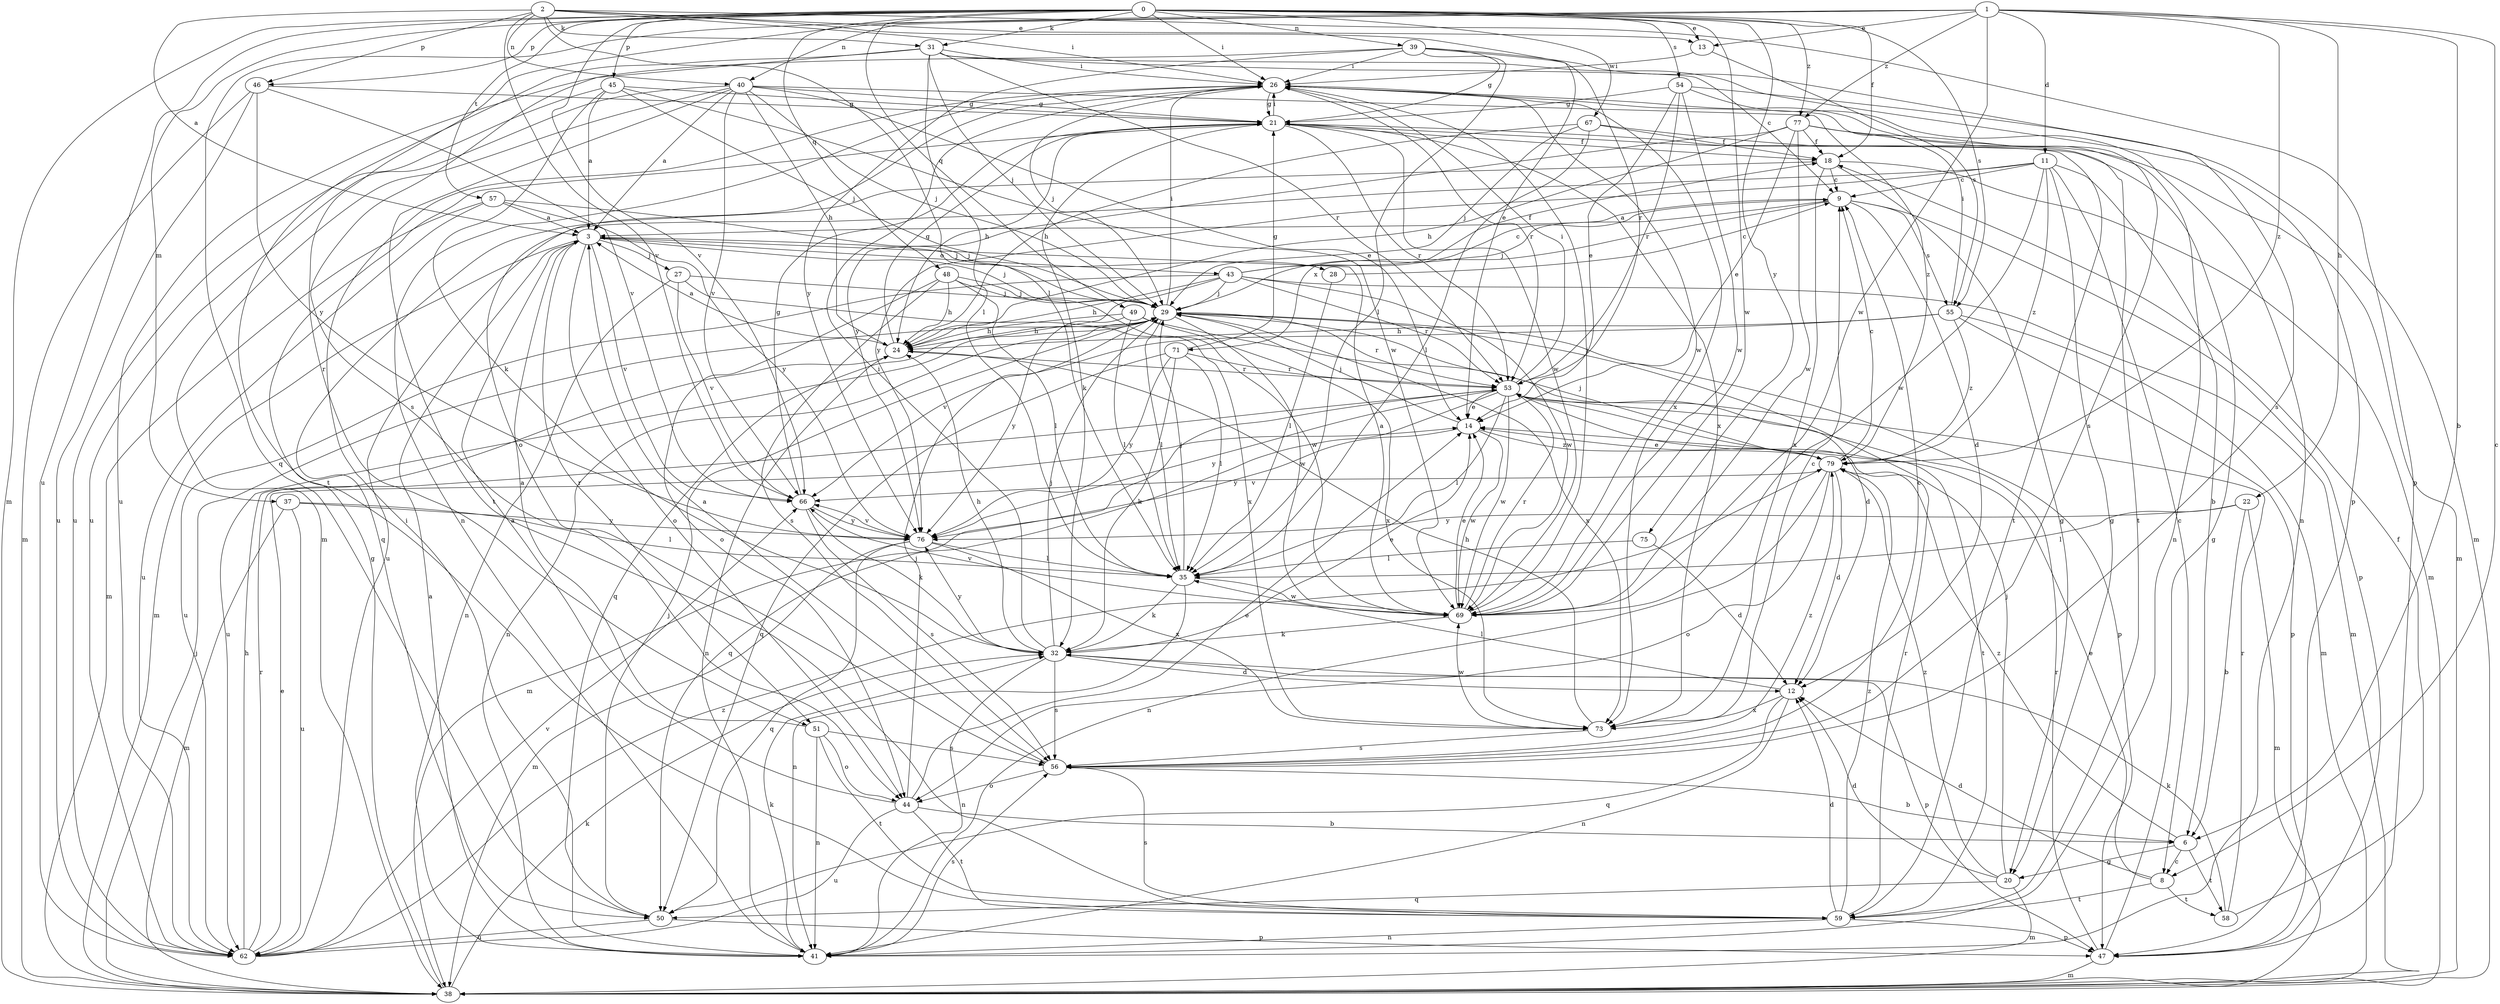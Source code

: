 strict digraph  {
0;
1;
2;
3;
6;
8;
9;
11;
12;
13;
14;
18;
20;
21;
22;
24;
26;
27;
28;
29;
31;
32;
35;
37;
38;
39;
40;
41;
43;
44;
45;
46;
47;
48;
49;
50;
51;
53;
54;
55;
56;
57;
58;
59;
62;
66;
67;
69;
71;
73;
75;
76;
77;
79;
0 -> 13  [label=e];
0 -> 18  [label=f];
0 -> 26  [label=i];
0 -> 31  [label=k];
0 -> 37  [label=m];
0 -> 38  [label=m];
0 -> 39  [label=n];
0 -> 45  [label=p];
0 -> 46  [label=p];
0 -> 48  [label=q];
0 -> 49  [label=q];
0 -> 54  [label=s];
0 -> 55  [label=s];
0 -> 57  [label=t];
0 -> 62  [label=u];
0 -> 66  [label=v];
0 -> 67  [label=w];
0 -> 69  [label=w];
0 -> 75  [label=y];
0 -> 77  [label=z];
1 -> 6  [label=b];
1 -> 8  [label=c];
1 -> 11  [label=d];
1 -> 13  [label=e];
1 -> 22  [label=h];
1 -> 40  [label=n];
1 -> 50  [label=q];
1 -> 51  [label=r];
1 -> 69  [label=w];
1 -> 77  [label=z];
1 -> 79  [label=z];
2 -> 3  [label=a];
2 -> 13  [label=e];
2 -> 14  [label=e];
2 -> 26  [label=i];
2 -> 31  [label=k];
2 -> 35  [label=l];
2 -> 40  [label=n];
2 -> 46  [label=p];
2 -> 47  [label=p];
2 -> 66  [label=v];
3 -> 27  [label=j];
3 -> 28  [label=j];
3 -> 29  [label=j];
3 -> 38  [label=m];
3 -> 43  [label=o];
3 -> 44  [label=o];
3 -> 51  [label=r];
3 -> 66  [label=v];
6 -> 8  [label=c];
6 -> 20  [label=g];
6 -> 58  [label=t];
6 -> 79  [label=z];
8 -> 12  [label=d];
8 -> 14  [label=e];
8 -> 58  [label=t];
8 -> 59  [label=t];
9 -> 3  [label=a];
9 -> 12  [label=d];
9 -> 29  [label=j];
9 -> 47  [label=p];
9 -> 55  [label=s];
9 -> 71  [label=x];
11 -> 6  [label=b];
11 -> 8  [label=c];
11 -> 9  [label=c];
11 -> 20  [label=g];
11 -> 62  [label=u];
11 -> 69  [label=w];
11 -> 76  [label=y];
11 -> 79  [label=z];
12 -> 35  [label=l];
12 -> 41  [label=n];
12 -> 50  [label=q];
12 -> 73  [label=x];
13 -> 26  [label=i];
13 -> 55  [label=s];
14 -> 29  [label=j];
14 -> 69  [label=w];
14 -> 76  [label=y];
14 -> 79  [label=z];
18 -> 9  [label=c];
18 -> 20  [label=g];
18 -> 38  [label=m];
18 -> 50  [label=q];
18 -> 73  [label=x];
20 -> 12  [label=d];
20 -> 29  [label=j];
20 -> 38  [label=m];
20 -> 50  [label=q];
20 -> 79  [label=z];
21 -> 18  [label=f];
21 -> 24  [label=h];
21 -> 26  [label=i];
21 -> 32  [label=k];
21 -> 53  [label=r];
21 -> 59  [label=t];
21 -> 69  [label=w];
21 -> 73  [label=x];
22 -> 6  [label=b];
22 -> 35  [label=l];
22 -> 38  [label=m];
22 -> 76  [label=y];
24 -> 3  [label=a];
24 -> 21  [label=g];
24 -> 41  [label=n];
24 -> 53  [label=r];
26 -> 21  [label=g];
26 -> 29  [label=j];
26 -> 41  [label=n];
26 -> 44  [label=o];
26 -> 53  [label=r];
26 -> 56  [label=s];
26 -> 69  [label=w];
26 -> 73  [label=x];
27 -> 29  [label=j];
27 -> 41  [label=n];
27 -> 66  [label=v];
27 -> 73  [label=x];
28 -> 9  [label=c];
28 -> 35  [label=l];
29 -> 24  [label=h];
29 -> 26  [label=i];
29 -> 35  [label=l];
29 -> 41  [label=n];
29 -> 47  [label=p];
29 -> 53  [label=r];
29 -> 62  [label=u];
29 -> 69  [label=w];
29 -> 73  [label=x];
31 -> 9  [label=c];
31 -> 26  [label=i];
31 -> 29  [label=j];
31 -> 35  [label=l];
31 -> 47  [label=p];
31 -> 53  [label=r];
31 -> 56  [label=s];
31 -> 59  [label=t];
32 -> 12  [label=d];
32 -> 14  [label=e];
32 -> 24  [label=h];
32 -> 26  [label=i];
32 -> 29  [label=j];
32 -> 41  [label=n];
32 -> 47  [label=p];
32 -> 56  [label=s];
32 -> 76  [label=y];
35 -> 29  [label=j];
35 -> 32  [label=k];
35 -> 41  [label=n];
35 -> 69  [label=w];
37 -> 35  [label=l];
37 -> 38  [label=m];
37 -> 62  [label=u];
37 -> 76  [label=y];
38 -> 21  [label=g];
38 -> 29  [label=j];
38 -> 32  [label=k];
39 -> 21  [label=g];
39 -> 26  [label=i];
39 -> 35  [label=l];
39 -> 53  [label=r];
39 -> 56  [label=s];
39 -> 62  [label=u];
39 -> 76  [label=y];
40 -> 3  [label=a];
40 -> 14  [label=e];
40 -> 21  [label=g];
40 -> 24  [label=h];
40 -> 29  [label=j];
40 -> 38  [label=m];
40 -> 59  [label=t];
40 -> 62  [label=u];
40 -> 66  [label=v];
40 -> 79  [label=z];
41 -> 3  [label=a];
41 -> 26  [label=i];
41 -> 32  [label=k];
41 -> 56  [label=s];
43 -> 9  [label=c];
43 -> 18  [label=f];
43 -> 24  [label=h];
43 -> 29  [label=j];
43 -> 38  [label=m];
43 -> 50  [label=q];
43 -> 53  [label=r];
43 -> 62  [label=u];
43 -> 69  [label=w];
44 -> 3  [label=a];
44 -> 6  [label=b];
44 -> 14  [label=e];
44 -> 29  [label=j];
44 -> 59  [label=t];
44 -> 62  [label=u];
45 -> 3  [label=a];
45 -> 21  [label=g];
45 -> 29  [label=j];
45 -> 32  [label=k];
45 -> 62  [label=u];
45 -> 69  [label=w];
46 -> 21  [label=g];
46 -> 38  [label=m];
46 -> 62  [label=u];
46 -> 66  [label=v];
46 -> 76  [label=y];
47 -> 21  [label=g];
47 -> 38  [label=m];
47 -> 53  [label=r];
48 -> 24  [label=h];
48 -> 29  [label=j];
48 -> 35  [label=l];
48 -> 44  [label=o];
48 -> 56  [label=s];
48 -> 69  [label=w];
49 -> 12  [label=d];
49 -> 24  [label=h];
49 -> 35  [label=l];
49 -> 73  [label=x];
49 -> 76  [label=y];
50 -> 29  [label=j];
50 -> 47  [label=p];
50 -> 62  [label=u];
51 -> 3  [label=a];
51 -> 41  [label=n];
51 -> 44  [label=o];
51 -> 56  [label=s];
51 -> 59  [label=t];
53 -> 14  [label=e];
53 -> 26  [label=i];
53 -> 35  [label=l];
53 -> 38  [label=m];
53 -> 50  [label=q];
53 -> 59  [label=t];
53 -> 69  [label=w];
53 -> 76  [label=y];
54 -> 14  [label=e];
54 -> 21  [label=g];
54 -> 38  [label=m];
54 -> 41  [label=n];
54 -> 53  [label=r];
54 -> 69  [label=w];
55 -> 24  [label=h];
55 -> 26  [label=i];
55 -> 38  [label=m];
55 -> 47  [label=p];
55 -> 66  [label=v];
55 -> 79  [label=z];
56 -> 3  [label=a];
56 -> 6  [label=b];
56 -> 9  [label=c];
56 -> 44  [label=o];
56 -> 79  [label=z];
57 -> 3  [label=a];
57 -> 29  [label=j];
57 -> 38  [label=m];
57 -> 62  [label=u];
57 -> 76  [label=y];
58 -> 18  [label=f];
58 -> 32  [label=k];
58 -> 53  [label=r];
59 -> 12  [label=d];
59 -> 41  [label=n];
59 -> 47  [label=p];
59 -> 53  [label=r];
59 -> 56  [label=s];
59 -> 79  [label=z];
62 -> 14  [label=e];
62 -> 24  [label=h];
62 -> 53  [label=r];
62 -> 66  [label=v];
62 -> 79  [label=z];
66 -> 21  [label=g];
66 -> 32  [label=k];
66 -> 56  [label=s];
66 -> 76  [label=y];
67 -> 18  [label=f];
67 -> 24  [label=h];
67 -> 29  [label=j];
67 -> 35  [label=l];
67 -> 38  [label=m];
69 -> 3  [label=a];
69 -> 14  [label=e];
69 -> 26  [label=i];
69 -> 32  [label=k];
69 -> 53  [label=r];
69 -> 66  [label=v];
71 -> 21  [label=g];
71 -> 32  [label=k];
71 -> 35  [label=l];
71 -> 50  [label=q];
71 -> 53  [label=r];
71 -> 76  [label=y];
73 -> 9  [label=c];
73 -> 24  [label=h];
73 -> 56  [label=s];
73 -> 69  [label=w];
75 -> 12  [label=d];
75 -> 35  [label=l];
76 -> 35  [label=l];
76 -> 38  [label=m];
76 -> 50  [label=q];
76 -> 66  [label=v];
76 -> 73  [label=x];
77 -> 14  [label=e];
77 -> 18  [label=f];
77 -> 24  [label=h];
77 -> 41  [label=n];
77 -> 59  [label=t];
77 -> 69  [label=w];
77 -> 76  [label=y];
79 -> 9  [label=c];
79 -> 12  [label=d];
79 -> 14  [label=e];
79 -> 29  [label=j];
79 -> 41  [label=n];
79 -> 44  [label=o];
79 -> 66  [label=v];
}
